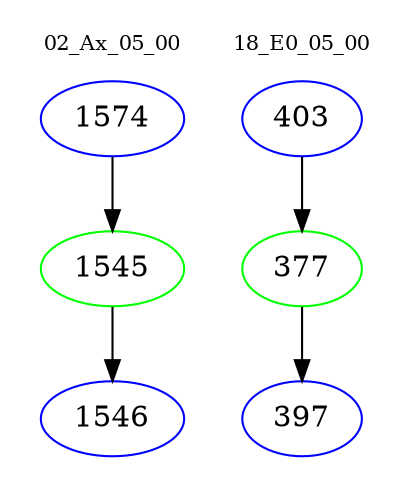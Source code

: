 digraph{
subgraph cluster_0 {
color = white
label = "02_Ax_05_00";
fontsize=10;
T0_1574 [label="1574", color="blue"]
T0_1574 -> T0_1545 [color="black"]
T0_1545 [label="1545", color="green"]
T0_1545 -> T0_1546 [color="black"]
T0_1546 [label="1546", color="blue"]
}
subgraph cluster_1 {
color = white
label = "18_E0_05_00";
fontsize=10;
T1_403 [label="403", color="blue"]
T1_403 -> T1_377 [color="black"]
T1_377 [label="377", color="green"]
T1_377 -> T1_397 [color="black"]
T1_397 [label="397", color="blue"]
}
}
